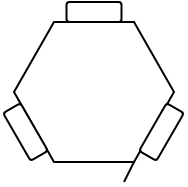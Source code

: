 <mxfile version="24.8.3">
  <diagram name="Page-1" id="jjm_6yDGOMSJnaItE-PE">
    <mxGraphModel dx="252" dy="131" grid="1" gridSize="10" guides="1" tooltips="1" connect="1" arrows="1" fold="1" page="1" pageScale="1" pageWidth="850" pageHeight="1100" math="0" shadow="0">
      <root>
        <mxCell id="0" />
        <mxCell id="1" parent="0" />
        <mxCell id="HKZ9QP1TeCKkzhwh4RXd-1" value="" style="shape=hexagon;perimeter=hexagonPerimeter2;whiteSpace=wrap;html=1;fixedSize=1;" parent="1" vertex="1">
          <mxGeometry x="100" y="120" width="80" height="70" as="geometry" />
        </mxCell>
        <mxCell id="VlvfsW5KB2tlWdJKDC6B-1" value="" style="rounded=1;whiteSpace=wrap;html=1;" vertex="1" parent="1">
          <mxGeometry x="126.25" y="110" width="27.5" height="10" as="geometry" />
        </mxCell>
        <mxCell id="VlvfsW5KB2tlWdJKDC6B-2" value="" style="rounded=1;whiteSpace=wrap;html=1;rotation=-60;" vertex="1" parent="1">
          <mxGeometry x="160" y="170" width="27.5" height="10" as="geometry" />
        </mxCell>
        <mxCell id="VlvfsW5KB2tlWdJKDC6B-4" value="" style="rounded=1;whiteSpace=wrap;html=1;rotation=60;" vertex="1" parent="1">
          <mxGeometry x="92" y="170" width="27.5" height="10" as="geometry" />
        </mxCell>
        <mxCell id="VlvfsW5KB2tlWdJKDC6B-7" value="" style="endArrow=none;html=1;rounded=0;entryX=0.747;entryY=0.995;entryDx=0;entryDy=0;entryPerimeter=0;" edge="1" parent="1">
          <mxGeometry width="50" height="50" relative="1" as="geometry">
            <mxPoint x="155" y="200" as="sourcePoint" />
            <mxPoint x="160.0" y="190.0" as="targetPoint" />
          </mxGeometry>
        </mxCell>
      </root>
    </mxGraphModel>
  </diagram>
</mxfile>
